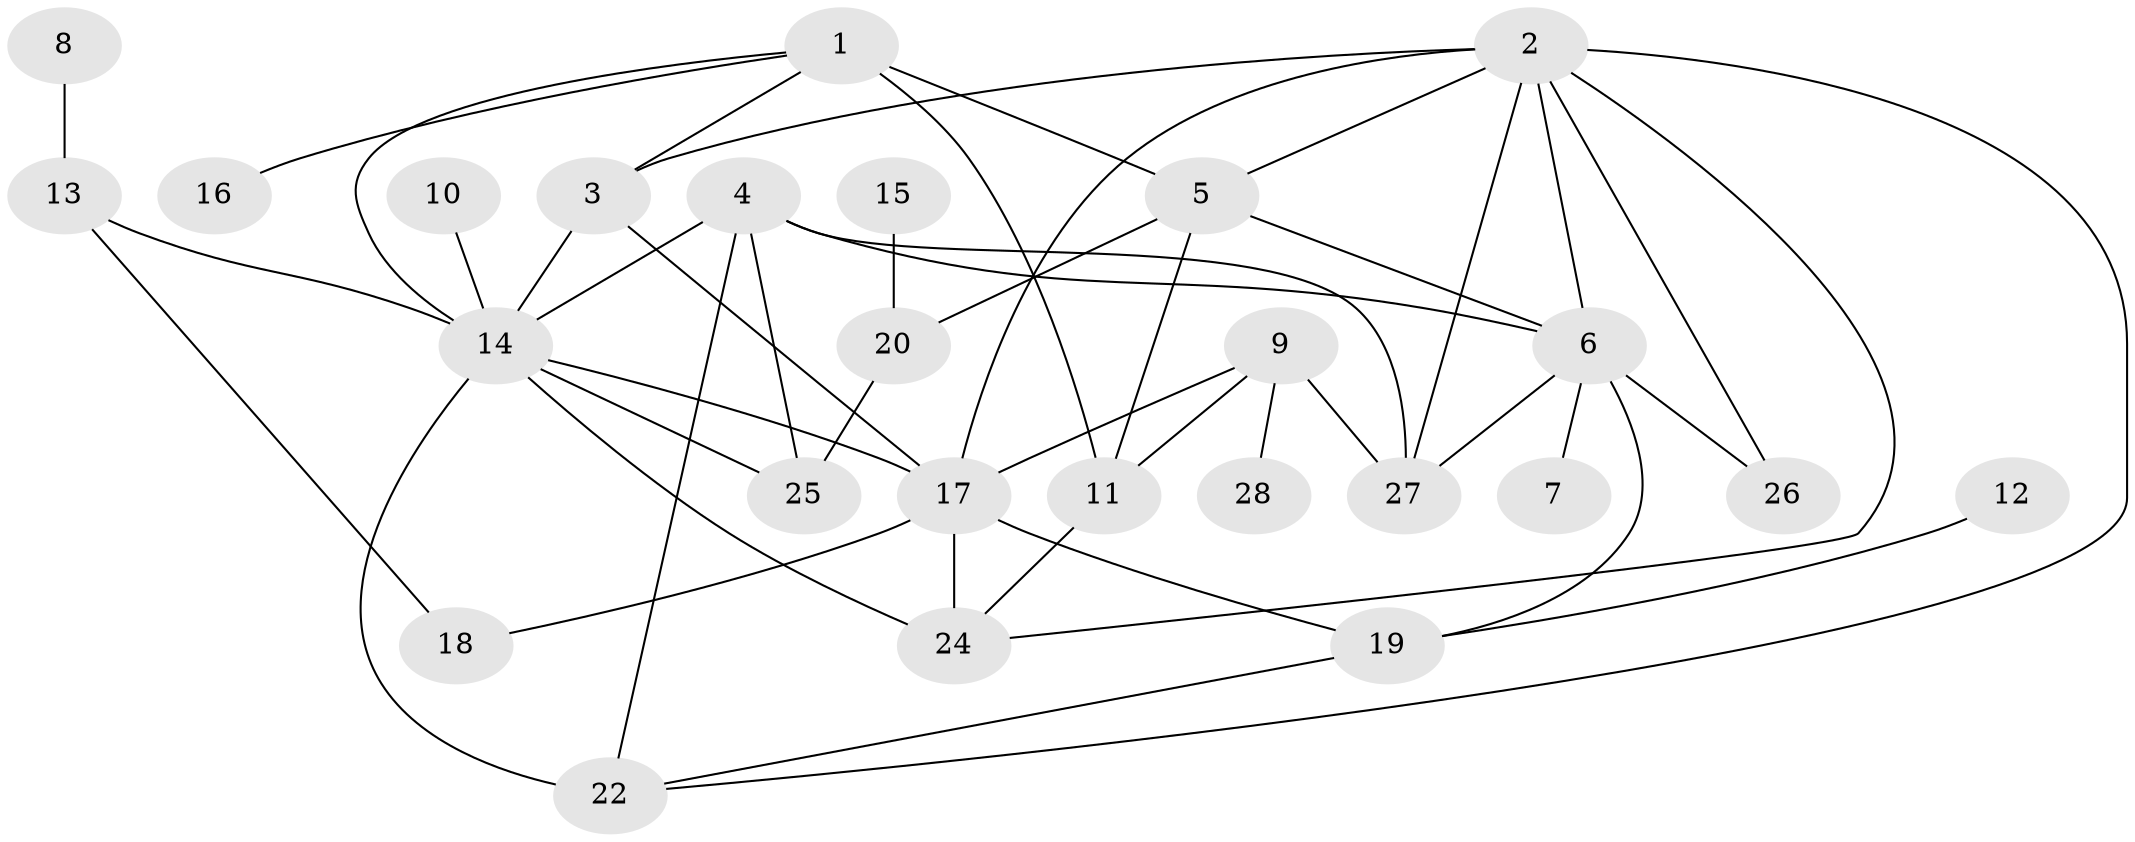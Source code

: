 // original degree distribution, {3: 0.2909090909090909, 5: 0.10909090909090909, 2: 0.2545454545454545, 1: 0.12727272727272726, 4: 0.16363636363636364, 7: 0.01818181818181818, 0: 0.03636363636363636}
// Generated by graph-tools (version 1.1) at 2025/33/03/09/25 02:33:30]
// undirected, 26 vertices, 47 edges
graph export_dot {
graph [start="1"]
  node [color=gray90,style=filled];
  1;
  2;
  3;
  4;
  5;
  6;
  7;
  8;
  9;
  10;
  11;
  12;
  13;
  14;
  15;
  16;
  17;
  18;
  19;
  20;
  22;
  24;
  25;
  26;
  27;
  28;
  1 -- 3 [weight=1.0];
  1 -- 5 [weight=2.0];
  1 -- 11 [weight=1.0];
  1 -- 14 [weight=1.0];
  1 -- 16 [weight=1.0];
  2 -- 3 [weight=1.0];
  2 -- 5 [weight=1.0];
  2 -- 6 [weight=1.0];
  2 -- 17 [weight=1.0];
  2 -- 22 [weight=1.0];
  2 -- 24 [weight=1.0];
  2 -- 26 [weight=1.0];
  2 -- 27 [weight=1.0];
  3 -- 14 [weight=2.0];
  3 -- 17 [weight=1.0];
  4 -- 6 [weight=1.0];
  4 -- 14 [weight=1.0];
  4 -- 22 [weight=2.0];
  4 -- 25 [weight=1.0];
  4 -- 27 [weight=1.0];
  5 -- 6 [weight=1.0];
  5 -- 11 [weight=1.0];
  5 -- 20 [weight=1.0];
  6 -- 7 [weight=1.0];
  6 -- 19 [weight=1.0];
  6 -- 26 [weight=1.0];
  6 -- 27 [weight=1.0];
  8 -- 13 [weight=1.0];
  9 -- 11 [weight=1.0];
  9 -- 17 [weight=1.0];
  9 -- 27 [weight=1.0];
  9 -- 28 [weight=1.0];
  10 -- 14 [weight=1.0];
  11 -- 24 [weight=1.0];
  12 -- 19 [weight=1.0];
  13 -- 14 [weight=1.0];
  13 -- 18 [weight=1.0];
  14 -- 17 [weight=1.0];
  14 -- 22 [weight=1.0];
  14 -- 24 [weight=2.0];
  14 -- 25 [weight=1.0];
  15 -- 20 [weight=1.0];
  17 -- 18 [weight=1.0];
  17 -- 19 [weight=1.0];
  17 -- 24 [weight=1.0];
  19 -- 22 [weight=1.0];
  20 -- 25 [weight=1.0];
}
